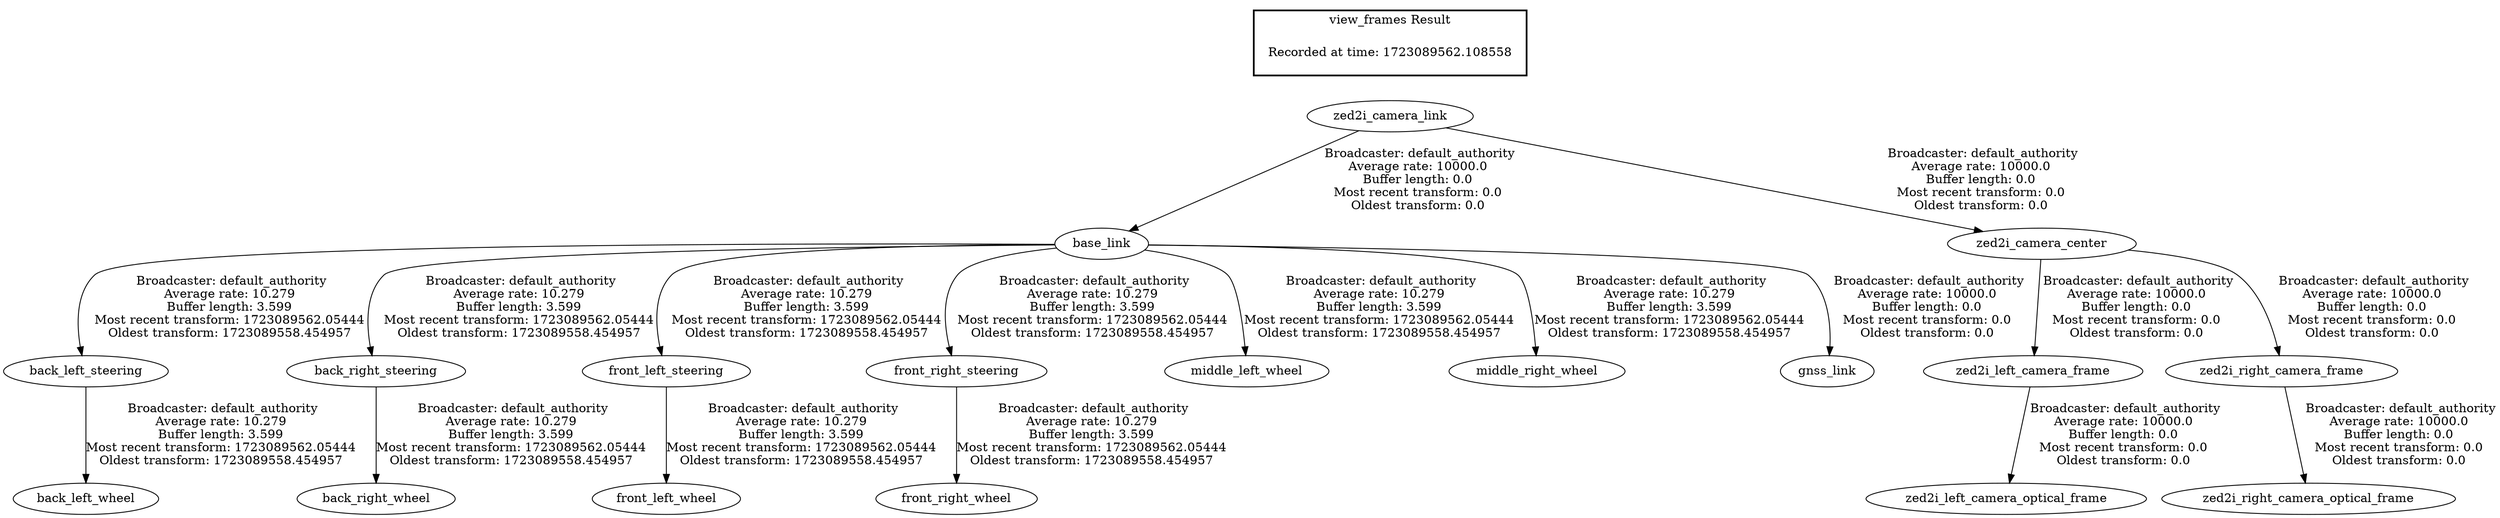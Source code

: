 digraph G {
"base_link" -> "back_left_steering"[label=" Broadcaster: default_authority\nAverage rate: 10.279\nBuffer length: 3.599\nMost recent transform: 1723089562.05444\nOldest transform: 1723089558.454957\n"];
"zed2i_camera_link" -> "base_link"[label=" Broadcaster: default_authority\nAverage rate: 10000.0\nBuffer length: 0.0\nMost recent transform: 0.0\nOldest transform: 0.0\n"];
"back_left_steering" -> "back_left_wheel"[label=" Broadcaster: default_authority\nAverage rate: 10.279\nBuffer length: 3.599\nMost recent transform: 1723089562.05444\nOldest transform: 1723089558.454957\n"];
"base_link" -> "back_right_steering"[label=" Broadcaster: default_authority\nAverage rate: 10.279\nBuffer length: 3.599\nMost recent transform: 1723089562.05444\nOldest transform: 1723089558.454957\n"];
"back_right_steering" -> "back_right_wheel"[label=" Broadcaster: default_authority\nAverage rate: 10.279\nBuffer length: 3.599\nMost recent transform: 1723089562.05444\nOldest transform: 1723089558.454957\n"];
"base_link" -> "front_left_steering"[label=" Broadcaster: default_authority\nAverage rate: 10.279\nBuffer length: 3.599\nMost recent transform: 1723089562.05444\nOldest transform: 1723089558.454957\n"];
"front_left_steering" -> "front_left_wheel"[label=" Broadcaster: default_authority\nAverage rate: 10.279\nBuffer length: 3.599\nMost recent transform: 1723089562.05444\nOldest transform: 1723089558.454957\n"];
"base_link" -> "front_right_steering"[label=" Broadcaster: default_authority\nAverage rate: 10.279\nBuffer length: 3.599\nMost recent transform: 1723089562.05444\nOldest transform: 1723089558.454957\n"];
"front_right_steering" -> "front_right_wheel"[label=" Broadcaster: default_authority\nAverage rate: 10.279\nBuffer length: 3.599\nMost recent transform: 1723089562.05444\nOldest transform: 1723089558.454957\n"];
"base_link" -> "middle_left_wheel"[label=" Broadcaster: default_authority\nAverage rate: 10.279\nBuffer length: 3.599\nMost recent transform: 1723089562.05444\nOldest transform: 1723089558.454957\n"];
"base_link" -> "middle_right_wheel"[label=" Broadcaster: default_authority\nAverage rate: 10.279\nBuffer length: 3.599\nMost recent transform: 1723089562.05444\nOldest transform: 1723089558.454957\n"];
"base_link" -> "gnss_link"[label=" Broadcaster: default_authority\nAverage rate: 10000.0\nBuffer length: 0.0\nMost recent transform: 0.0\nOldest transform: 0.0\n"];
"zed2i_camera_link" -> "zed2i_camera_center"[label=" Broadcaster: default_authority\nAverage rate: 10000.0\nBuffer length: 0.0\nMost recent transform: 0.0\nOldest transform: 0.0\n"];
"zed2i_camera_center" -> "zed2i_left_camera_frame"[label=" Broadcaster: default_authority\nAverage rate: 10000.0\nBuffer length: 0.0\nMost recent transform: 0.0\nOldest transform: 0.0\n"];
"zed2i_left_camera_frame" -> "zed2i_left_camera_optical_frame"[label=" Broadcaster: default_authority\nAverage rate: 10000.0\nBuffer length: 0.0\nMost recent transform: 0.0\nOldest transform: 0.0\n"];
"zed2i_camera_center" -> "zed2i_right_camera_frame"[label=" Broadcaster: default_authority\nAverage rate: 10000.0\nBuffer length: 0.0\nMost recent transform: 0.0\nOldest transform: 0.0\n"];
"zed2i_right_camera_frame" -> "zed2i_right_camera_optical_frame"[label=" Broadcaster: default_authority\nAverage rate: 10000.0\nBuffer length: 0.0\nMost recent transform: 0.0\nOldest transform: 0.0\n"];
edge [style=invis];
 subgraph cluster_legend { style=bold; color=black; label ="view_frames Result";
"Recorded at time: 1723089562.108558"[ shape=plaintext ] ;
}->"zed2i_camera_link";
}